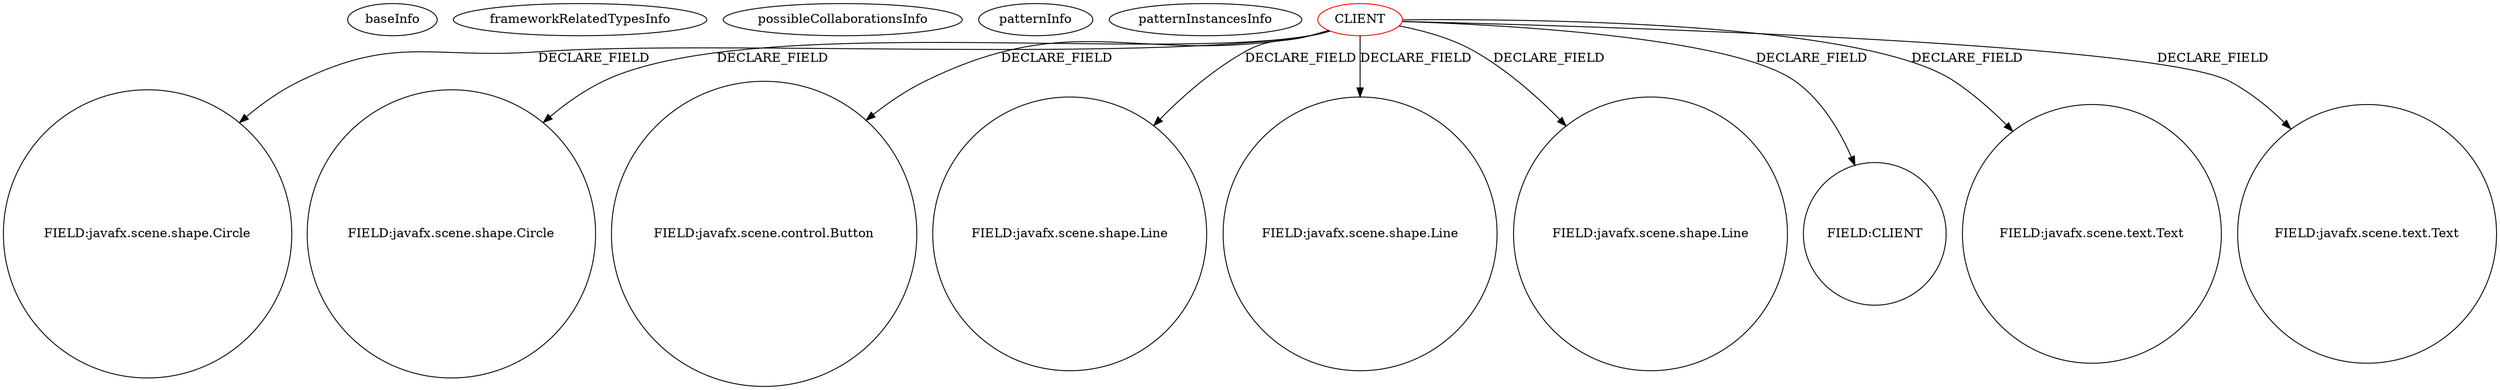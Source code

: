 digraph {
baseInfo[graphId=1476,category="pattern",isAnonymous=false,possibleRelation=false]
frameworkRelatedTypesInfo[]
possibleCollaborationsInfo[]
patternInfo[frequency=2.0,patternRootClient=0]
patternInstancesInfo[0="josesoler7-agendavital~/josesoler7-agendavital/agendavital-master/src/agendavital/vista/FXMLNoticiaController.java~FXMLNoticiaController~3377",1="josesoler7-agendavital~/josesoler7-agendavital/agendavital-master/src/agendavital/vista/FXMLMomentoController.java~FXMLMomentoController~3370"]
8[label="FIELD:javafx.scene.shape.Circle",vertexType="FIELD_DECLARATION",isFrameworkType=false,shape=circle]
0[label="CLIENT",vertexType="ROOT_CLIENT_CLASS_DECLARATION",isFrameworkType=false,color=red]
6[label="FIELD:javafx.scene.shape.Circle",vertexType="FIELD_DECLARATION",isFrameworkType=false,shape=circle]
4[label="FIELD:javafx.scene.control.Button",vertexType="FIELD_DECLARATION",isFrameworkType=false,shape=circle]
20[label="FIELD:javafx.scene.shape.Line",vertexType="FIELD_DECLARATION",isFrameworkType=false,shape=circle]
16[label="FIELD:javafx.scene.shape.Line",vertexType="FIELD_DECLARATION",isFrameworkType=false,shape=circle]
18[label="FIELD:javafx.scene.shape.Line",vertexType="FIELD_DECLARATION",isFrameworkType=false,shape=circle]
13[label="FIELD:CLIENT",vertexType="FIELD_DECLARATION",isFrameworkType=false,shape=circle]
40[label="FIELD:javafx.scene.text.Text",vertexType="FIELD_DECLARATION",isFrameworkType=false,shape=circle]
44[label="FIELD:javafx.scene.text.Text",vertexType="FIELD_DECLARATION",isFrameworkType=false,shape=circle]
0->18[label="DECLARE_FIELD"]
0->16[label="DECLARE_FIELD"]
0->44[label="DECLARE_FIELD"]
0->4[label="DECLARE_FIELD"]
0->40[label="DECLARE_FIELD"]
0->6[label="DECLARE_FIELD"]
0->13[label="DECLARE_FIELD"]
0->20[label="DECLARE_FIELD"]
0->8[label="DECLARE_FIELD"]
}
